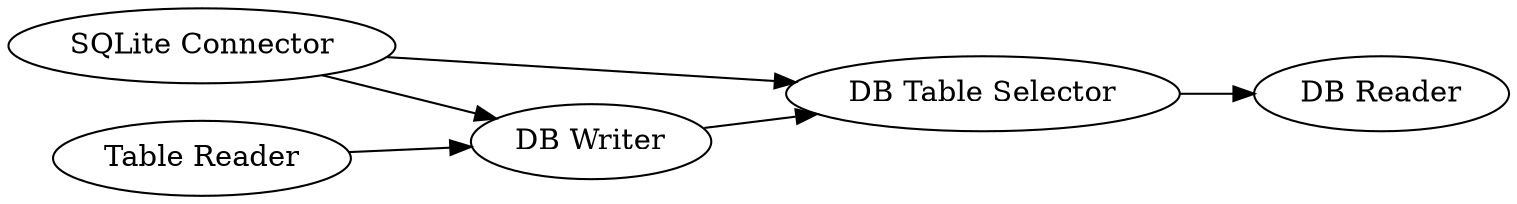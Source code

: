 digraph {
	"8654648155348797152_12" [label="DB Reader"]
	"8654648155348797152_11" [label="DB Table Selector"]
	"8654648155348797152_9" [label="SQLite Connector"]
	"8654648155348797152_10" [label="DB Writer"]
	"8654648155348797152_8" [label="Table Reader"]
	"8654648155348797152_9" -> "8654648155348797152_11"
	"8654648155348797152_8" -> "8654648155348797152_10"
	"8654648155348797152_11" -> "8654648155348797152_12"
	"8654648155348797152_9" -> "8654648155348797152_10"
	"8654648155348797152_10" -> "8654648155348797152_11"
	rankdir=LR
}
